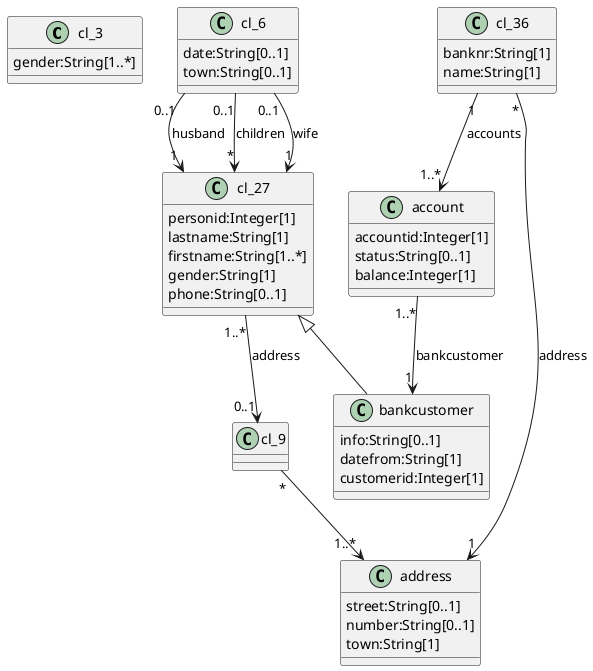@startuml


class cl_3{
gender:String[1..*]

}


class cl_6{
date:String[0..1]
town:String[0..1]

}


class cl_9{

}


class address{
street:String[0..1]
number:String[0..1]
town:String[1]

}


class cl_27{
personid:Integer[1]
lastname:String[1]
firstname:String[1..*]
gender:String[1]
phone:String[0..1]

}


class cl_36{
banknr:String[1]
name:String[1]

}


class bankcustomer{
info:String[0..1]
datefrom:String[1]
customerid:Integer[1]

}


class account{
accountid:Integer[1]
status:String[0..1]
balance:Integer[1]

}

cl_27<|-- bankcustomer

cl_6 "0..1" --> "*" cl_27:"children"
cl_6 "0..1" --> "1" cl_27:"wife"
cl_6 "0..1" --> "1" cl_27:"husband"
cl_9 "*" --> "1..*" address
cl_27 "1..*" --> "0..1" cl_9:"address"
cl_36 "1" --> "1..*" account:"accounts"
cl_36 "*" --> "1" address:"address"
account "1..*" --> "1" bankcustomer:"bankcustomer"
@enduml
